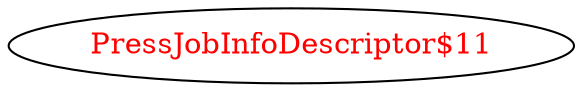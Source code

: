 digraph dependencyGraph {
 concentrate=true;
 ranksep="2.0";
 rankdir="LR"; 
 splines="ortho";
"PressJobInfoDescriptor$11" [fontcolor="red"];
}
